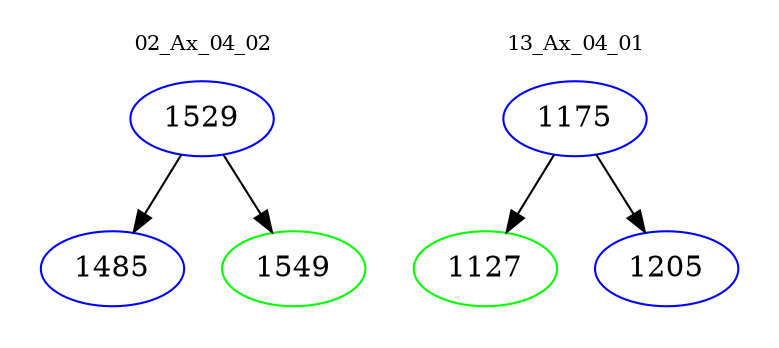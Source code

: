 digraph{
subgraph cluster_0 {
color = white
label = "02_Ax_04_02";
fontsize=10;
T0_1529 [label="1529", color="blue"]
T0_1529 -> T0_1485 [color="black"]
T0_1485 [label="1485", color="blue"]
T0_1529 -> T0_1549 [color="black"]
T0_1549 [label="1549", color="green"]
}
subgraph cluster_1 {
color = white
label = "13_Ax_04_01";
fontsize=10;
T1_1175 [label="1175", color="blue"]
T1_1175 -> T1_1127 [color="black"]
T1_1127 [label="1127", color="green"]
T1_1175 -> T1_1205 [color="black"]
T1_1205 [label="1205", color="blue"]
}
}
